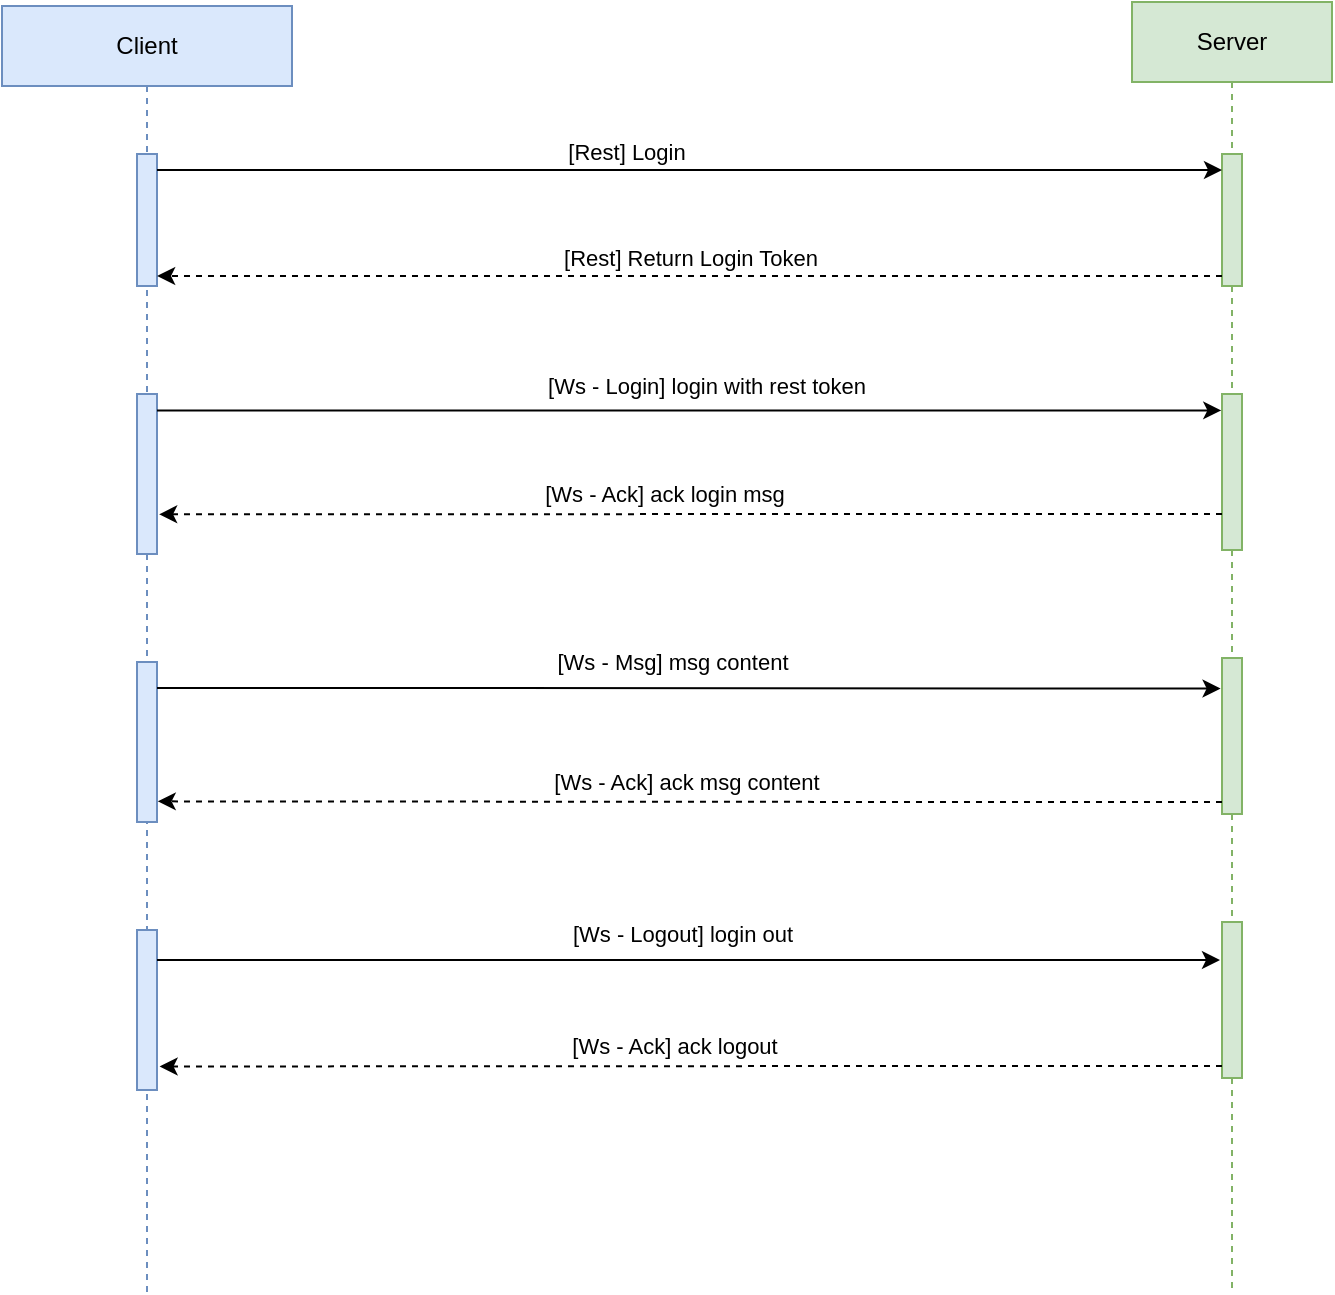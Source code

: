<mxfile version="20.2.3" type="device"><diagram id="P1u_wUYGymcp6RMyhc8O" name="第 1 页"><mxGraphModel dx="949" dy="658" grid="0" gridSize="10" guides="1" tooltips="1" connect="1" arrows="1" fold="1" page="0" pageScale="1" pageWidth="827" pageHeight="1169" math="0" shadow="0"><root><mxCell id="0"/><mxCell id="1" parent="0"/><mxCell id="Pbg0kjEiXmnGji7YtfXA-1" value="Client" style="shape=umlLifeline;perimeter=lifelinePerimeter;whiteSpace=wrap;html=1;container=1;collapsible=0;recursiveResize=0;outlineConnect=0;fillColor=#dae8fc;strokeColor=#6c8ebf;" vertex="1" parent="1"><mxGeometry x="133" y="91" width="145" height="643" as="geometry"/></mxCell><mxCell id="Pbg0kjEiXmnGji7YtfXA-3" value="" style="html=1;points=[];perimeter=orthogonalPerimeter;fillColor=#dae8fc;strokeColor=#6c8ebf;" vertex="1" parent="Pbg0kjEiXmnGji7YtfXA-1"><mxGeometry x="67.5" y="74" width="10" height="66" as="geometry"/></mxCell><mxCell id="Pbg0kjEiXmnGji7YtfXA-13" value="" style="html=1;points=[];perimeter=orthogonalPerimeter;fillColor=#dae8fc;strokeColor=#6c8ebf;" vertex="1" parent="Pbg0kjEiXmnGji7YtfXA-1"><mxGeometry x="67.5" y="194" width="10" height="80" as="geometry"/></mxCell><mxCell id="Pbg0kjEiXmnGji7YtfXA-25" value="" style="html=1;points=[];perimeter=orthogonalPerimeter;fillColor=#dae8fc;strokeColor=#6c8ebf;" vertex="1" parent="Pbg0kjEiXmnGji7YtfXA-1"><mxGeometry x="67.5" y="328" width="10" height="80" as="geometry"/></mxCell><mxCell id="Pbg0kjEiXmnGji7YtfXA-32" value="" style="html=1;points=[];perimeter=orthogonalPerimeter;fillColor=#dae8fc;strokeColor=#6c8ebf;" vertex="1" parent="Pbg0kjEiXmnGji7YtfXA-1"><mxGeometry x="67.5" y="462" width="10" height="80" as="geometry"/></mxCell><mxCell id="Pbg0kjEiXmnGji7YtfXA-2" value="Server" style="shape=umlLifeline;perimeter=lifelinePerimeter;whiteSpace=wrap;html=1;container=1;collapsible=0;recursiveResize=0;outlineConnect=0;fillColor=#d5e8d4;strokeColor=#82b366;" vertex="1" parent="1"><mxGeometry x="698" y="89" width="100" height="643" as="geometry"/></mxCell><mxCell id="Pbg0kjEiXmnGji7YtfXA-5" value="" style="html=1;points=[];perimeter=orthogonalPerimeter;fillColor=#d5e8d4;strokeColor=#82b366;" vertex="1" parent="Pbg0kjEiXmnGji7YtfXA-2"><mxGeometry x="45" y="76" width="10" height="66" as="geometry"/></mxCell><mxCell id="Pbg0kjEiXmnGji7YtfXA-14" value="" style="html=1;points=[];perimeter=orthogonalPerimeter;fillColor=#d5e8d4;strokeColor=#82b366;" vertex="1" parent="Pbg0kjEiXmnGji7YtfXA-2"><mxGeometry x="45" y="196" width="10" height="78" as="geometry"/></mxCell><mxCell id="Pbg0kjEiXmnGji7YtfXA-26" value="" style="html=1;points=[];perimeter=orthogonalPerimeter;fillColor=#d5e8d4;strokeColor=#82b366;" vertex="1" parent="Pbg0kjEiXmnGji7YtfXA-2"><mxGeometry x="45" y="328" width="10" height="78" as="geometry"/></mxCell><mxCell id="Pbg0kjEiXmnGji7YtfXA-33" value="" style="html=1;points=[];perimeter=orthogonalPerimeter;fillColor=#d5e8d4;strokeColor=#82b366;" vertex="1" parent="Pbg0kjEiXmnGji7YtfXA-2"><mxGeometry x="45" y="460" width="10" height="78" as="geometry"/></mxCell><mxCell id="Pbg0kjEiXmnGji7YtfXA-6" value="[Rest] Login" style="edgeStyle=orthogonalEdgeStyle;rounded=0;orthogonalLoop=1;jettySize=auto;html=1;" edge="1" parent="1" source="Pbg0kjEiXmnGji7YtfXA-3" target="Pbg0kjEiXmnGji7YtfXA-5"><mxGeometry x="-0.119" y="9" relative="1" as="geometry"><Array as="points"><mxPoint x="476" y="173"/><mxPoint x="476" y="173"/></Array><mxPoint as="offset"/></mxGeometry></mxCell><mxCell id="Pbg0kjEiXmnGji7YtfXA-7" style="edgeStyle=orthogonalEdgeStyle;rounded=0;orthogonalLoop=1;jettySize=auto;html=1;entryX=1.007;entryY=0.924;entryDx=0;entryDy=0;entryPerimeter=0;dashed=1;" edge="1" parent="1" source="Pbg0kjEiXmnGji7YtfXA-5" target="Pbg0kjEiXmnGji7YtfXA-3"><mxGeometry relative="1" as="geometry"><Array as="points"><mxPoint x="611" y="226"/><mxPoint x="611" y="226"/></Array></mxGeometry></mxCell><mxCell id="Pbg0kjEiXmnGji7YtfXA-8" value="[Rest] Return Login Token" style="edgeLabel;html=1;align=center;verticalAlign=middle;resizable=0;points=[];" vertex="1" connectable="0" parent="Pbg0kjEiXmnGji7YtfXA-7"><mxGeometry x="0.094" y="-2" relative="1" as="geometry"><mxPoint x="25" y="-7" as="offset"/></mxGeometry></mxCell><mxCell id="Pbg0kjEiXmnGji7YtfXA-15" value="[Ws - Login] login with rest token" style="edgeStyle=orthogonalEdgeStyle;rounded=0;orthogonalLoop=1;jettySize=auto;html=1;entryX=-0.036;entryY=0.105;entryDx=0;entryDy=0;entryPerimeter=0;" edge="1" parent="1" source="Pbg0kjEiXmnGji7YtfXA-13" target="Pbg0kjEiXmnGji7YtfXA-14"><mxGeometry x="0.032" y="12" relative="1" as="geometry"><Array as="points"><mxPoint x="206" y="292"/></Array><mxPoint as="offset"/></mxGeometry></mxCell><mxCell id="Pbg0kjEiXmnGji7YtfXA-23" style="edgeStyle=orthogonalEdgeStyle;rounded=0;orthogonalLoop=1;jettySize=auto;html=1;entryX=1.107;entryY=0.752;entryDx=0;entryDy=0;entryPerimeter=0;dashed=1;" edge="1" parent="1" source="Pbg0kjEiXmnGji7YtfXA-14" target="Pbg0kjEiXmnGji7YtfXA-13"><mxGeometry relative="1" as="geometry"><Array as="points"><mxPoint x="609" y="345"/><mxPoint x="609" y="345"/></Array></mxGeometry></mxCell><mxCell id="Pbg0kjEiXmnGji7YtfXA-24" value="[Ws - Ack] ack login msg" style="edgeLabel;html=1;align=center;verticalAlign=middle;resizable=0;points=[];" vertex="1" connectable="0" parent="Pbg0kjEiXmnGji7YtfXA-23"><mxGeometry x="-0.038" y="-2" relative="1" as="geometry"><mxPoint x="-24" y="-8" as="offset"/></mxGeometry></mxCell><mxCell id="Pbg0kjEiXmnGji7YtfXA-28" style="edgeStyle=orthogonalEdgeStyle;rounded=0;orthogonalLoop=1;jettySize=auto;html=1;entryX=-0.071;entryY=0.196;entryDx=0;entryDy=0;entryPerimeter=0;" edge="1" parent="1" source="Pbg0kjEiXmnGji7YtfXA-25" target="Pbg0kjEiXmnGji7YtfXA-26"><mxGeometry relative="1" as="geometry"><Array as="points"><mxPoint x="344" y="432"/><mxPoint x="344" y="432"/></Array></mxGeometry></mxCell><mxCell id="Pbg0kjEiXmnGji7YtfXA-29" value="[Ws - Msg] msg content" style="edgeLabel;html=1;align=center;verticalAlign=middle;resizable=0;points=[];" vertex="1" connectable="0" parent="Pbg0kjEiXmnGji7YtfXA-28"><mxGeometry x="-0.021" y="2" relative="1" as="geometry"><mxPoint x="-3" y="-11" as="offset"/></mxGeometry></mxCell><mxCell id="Pbg0kjEiXmnGji7YtfXA-30" style="edgeStyle=orthogonalEdgeStyle;rounded=0;orthogonalLoop=1;jettySize=auto;html=1;entryX=1.036;entryY=0.871;entryDx=0;entryDy=0;entryPerimeter=0;dashed=1;" edge="1" parent="1" source="Pbg0kjEiXmnGji7YtfXA-26" target="Pbg0kjEiXmnGji7YtfXA-25"><mxGeometry relative="1" as="geometry"><Array as="points"><mxPoint x="615" y="489"/><mxPoint x="615" y="489"/></Array></mxGeometry></mxCell><mxCell id="Pbg0kjEiXmnGji7YtfXA-31" value="[Ws - Ack] ack msg content" style="edgeLabel;html=1;align=center;verticalAlign=middle;resizable=0;points=[];" vertex="1" connectable="0" parent="Pbg0kjEiXmnGji7YtfXA-30"><mxGeometry x="0.031" y="-2" relative="1" as="geometry"><mxPoint x="6" y="-8" as="offset"/></mxGeometry></mxCell><mxCell id="Pbg0kjEiXmnGji7YtfXA-34" value="[Ws - Logout] login out" style="edgeStyle=orthogonalEdgeStyle;rounded=0;orthogonalLoop=1;jettySize=auto;html=1;entryX=-0.1;entryY=0.244;entryDx=0;entryDy=0;entryPerimeter=0;" edge="1" parent="1" source="Pbg0kjEiXmnGji7YtfXA-32" target="Pbg0kjEiXmnGji7YtfXA-33"><mxGeometry x="-0.012" y="13" relative="1" as="geometry"><Array as="points"><mxPoint x="342" y="568"/><mxPoint x="342" y="568"/></Array><mxPoint as="offset"/></mxGeometry></mxCell><mxCell id="Pbg0kjEiXmnGji7YtfXA-35" style="edgeStyle=orthogonalEdgeStyle;rounded=0;orthogonalLoop=1;jettySize=auto;html=1;entryX=1.13;entryY=0.853;entryDx=0;entryDy=0;entryPerimeter=0;dashed=1;" edge="1" parent="1" source="Pbg0kjEiXmnGji7YtfXA-33" target="Pbg0kjEiXmnGji7YtfXA-32"><mxGeometry relative="1" as="geometry"><Array as="points"><mxPoint x="608" y="621"/><mxPoint x="608" y="621"/></Array></mxGeometry></mxCell><mxCell id="Pbg0kjEiXmnGji7YtfXA-36" value="[Ws - Ack] ack logout" style="edgeLabel;html=1;align=center;verticalAlign=middle;resizable=0;points=[];" vertex="1" connectable="0" parent="Pbg0kjEiXmnGji7YtfXA-35"><mxGeometry x="0.13" y="2" relative="1" as="geometry"><mxPoint x="26" y="-12" as="offset"/></mxGeometry></mxCell></root></mxGraphModel></diagram></mxfile>